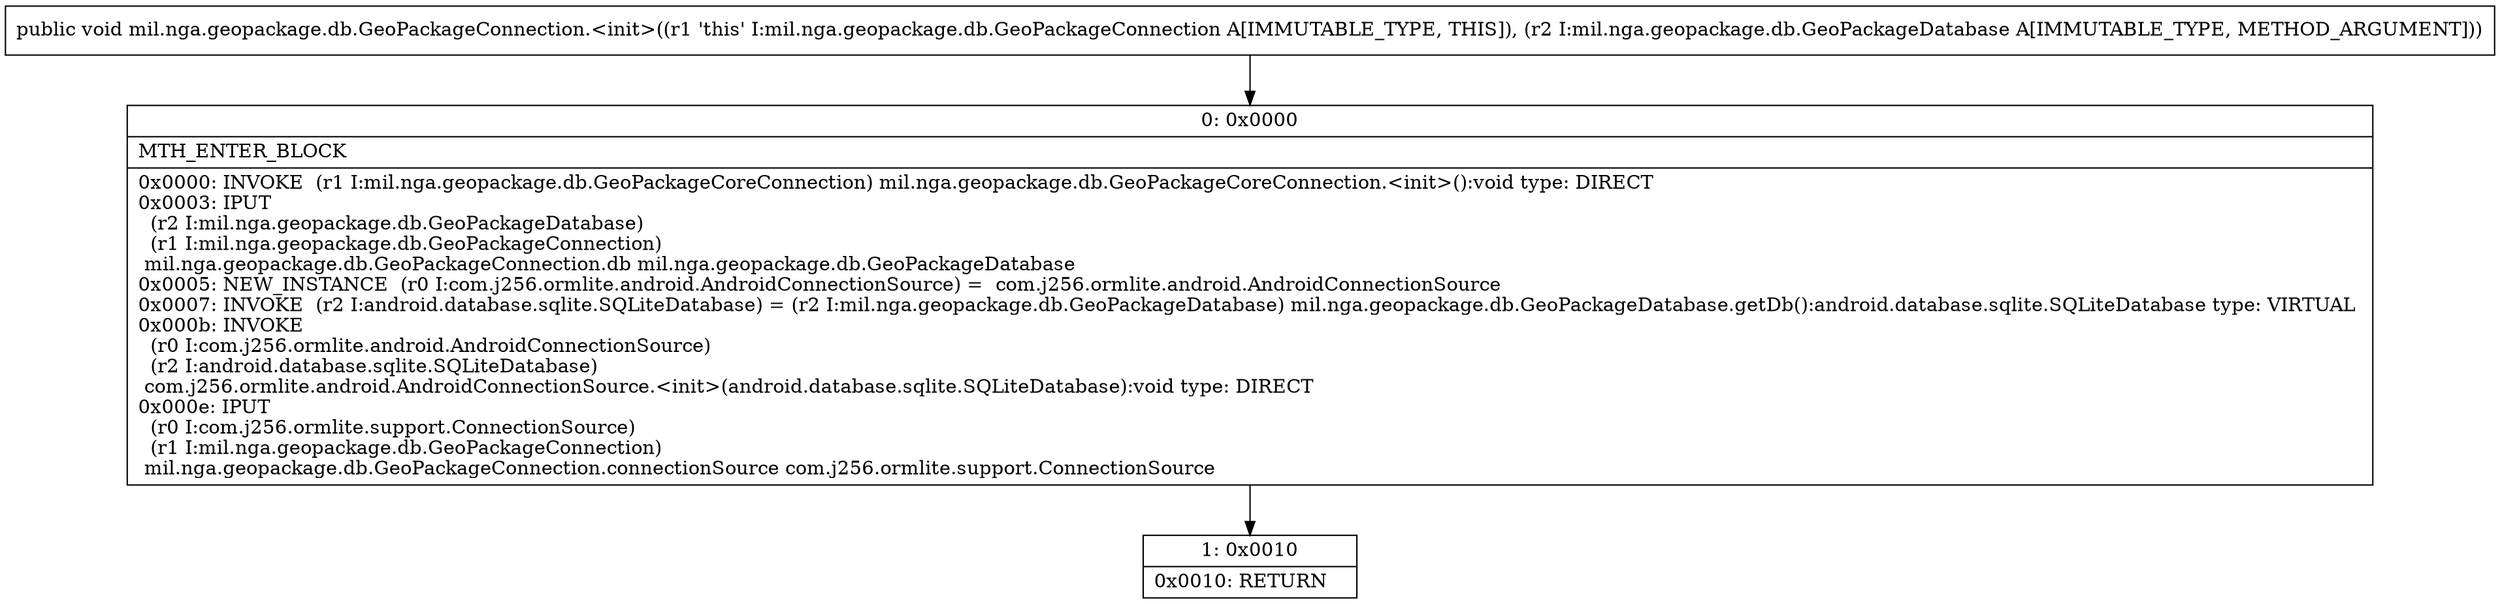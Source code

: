digraph "CFG formil.nga.geopackage.db.GeoPackageConnection.\<init\>(Lmil\/nga\/geopackage\/db\/GeoPackageDatabase;)V" {
Node_0 [shape=record,label="{0\:\ 0x0000|MTH_ENTER_BLOCK\l|0x0000: INVOKE  (r1 I:mil.nga.geopackage.db.GeoPackageCoreConnection) mil.nga.geopackage.db.GeoPackageCoreConnection.\<init\>():void type: DIRECT \l0x0003: IPUT  \l  (r2 I:mil.nga.geopackage.db.GeoPackageDatabase)\l  (r1 I:mil.nga.geopackage.db.GeoPackageConnection)\l mil.nga.geopackage.db.GeoPackageConnection.db mil.nga.geopackage.db.GeoPackageDatabase \l0x0005: NEW_INSTANCE  (r0 I:com.j256.ormlite.android.AndroidConnectionSource) =  com.j256.ormlite.android.AndroidConnectionSource \l0x0007: INVOKE  (r2 I:android.database.sqlite.SQLiteDatabase) = (r2 I:mil.nga.geopackage.db.GeoPackageDatabase) mil.nga.geopackage.db.GeoPackageDatabase.getDb():android.database.sqlite.SQLiteDatabase type: VIRTUAL \l0x000b: INVOKE  \l  (r0 I:com.j256.ormlite.android.AndroidConnectionSource)\l  (r2 I:android.database.sqlite.SQLiteDatabase)\l com.j256.ormlite.android.AndroidConnectionSource.\<init\>(android.database.sqlite.SQLiteDatabase):void type: DIRECT \l0x000e: IPUT  \l  (r0 I:com.j256.ormlite.support.ConnectionSource)\l  (r1 I:mil.nga.geopackage.db.GeoPackageConnection)\l mil.nga.geopackage.db.GeoPackageConnection.connectionSource com.j256.ormlite.support.ConnectionSource \l}"];
Node_1 [shape=record,label="{1\:\ 0x0010|0x0010: RETURN   \l}"];
MethodNode[shape=record,label="{public void mil.nga.geopackage.db.GeoPackageConnection.\<init\>((r1 'this' I:mil.nga.geopackage.db.GeoPackageConnection A[IMMUTABLE_TYPE, THIS]), (r2 I:mil.nga.geopackage.db.GeoPackageDatabase A[IMMUTABLE_TYPE, METHOD_ARGUMENT])) }"];
MethodNode -> Node_0;
Node_0 -> Node_1;
}

